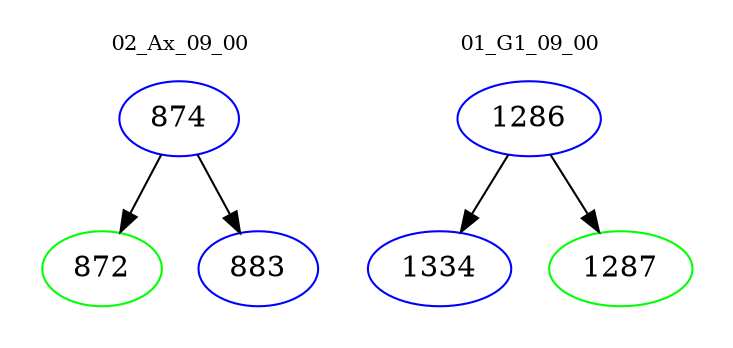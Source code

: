 digraph{
subgraph cluster_0 {
color = white
label = "02_Ax_09_00";
fontsize=10;
T0_874 [label="874", color="blue"]
T0_874 -> T0_872 [color="black"]
T0_872 [label="872", color="green"]
T0_874 -> T0_883 [color="black"]
T0_883 [label="883", color="blue"]
}
subgraph cluster_1 {
color = white
label = "01_G1_09_00";
fontsize=10;
T1_1286 [label="1286", color="blue"]
T1_1286 -> T1_1334 [color="black"]
T1_1334 [label="1334", color="blue"]
T1_1286 -> T1_1287 [color="black"]
T1_1287 [label="1287", color="green"]
}
}
